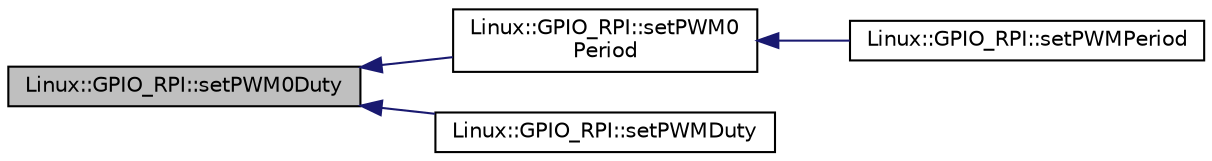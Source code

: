 digraph "Linux::GPIO_RPI::setPWM0Duty"
{
 // INTERACTIVE_SVG=YES
  edge [fontname="Helvetica",fontsize="10",labelfontname="Helvetica",labelfontsize="10"];
  node [fontname="Helvetica",fontsize="10",shape=record];
  rankdir="LR";
  Node1 [label="Linux::GPIO_RPI::setPWM0Duty",height=0.2,width=0.4,color="black", fillcolor="grey75", style="filled", fontcolor="black"];
  Node1 -> Node2 [dir="back",color="midnightblue",fontsize="10",style="solid",fontname="Helvetica"];
  Node2 [label="Linux::GPIO_RPI::setPWM0\lPeriod",height=0.2,width=0.4,color="black", fillcolor="white", style="filled",URL="$classLinux_1_1GPIO__RPI.html#a52bcc4bbb51feea6a48a475267d8a121"];
  Node2 -> Node3 [dir="back",color="midnightblue",fontsize="10",style="solid",fontname="Helvetica"];
  Node3 [label="Linux::GPIO_RPI::setPWMPeriod",height=0.2,width=0.4,color="black", fillcolor="white", style="filled",URL="$classLinux_1_1GPIO__RPI.html#a62e02a1fbddf92fb2447e67a147a685c"];
  Node1 -> Node4 [dir="back",color="midnightblue",fontsize="10",style="solid",fontname="Helvetica"];
  Node4 [label="Linux::GPIO_RPI::setPWMDuty",height=0.2,width=0.4,color="black", fillcolor="white", style="filled",URL="$classLinux_1_1GPIO__RPI.html#ada2e38eecff5a4fe7c494282866a7813"];
}
